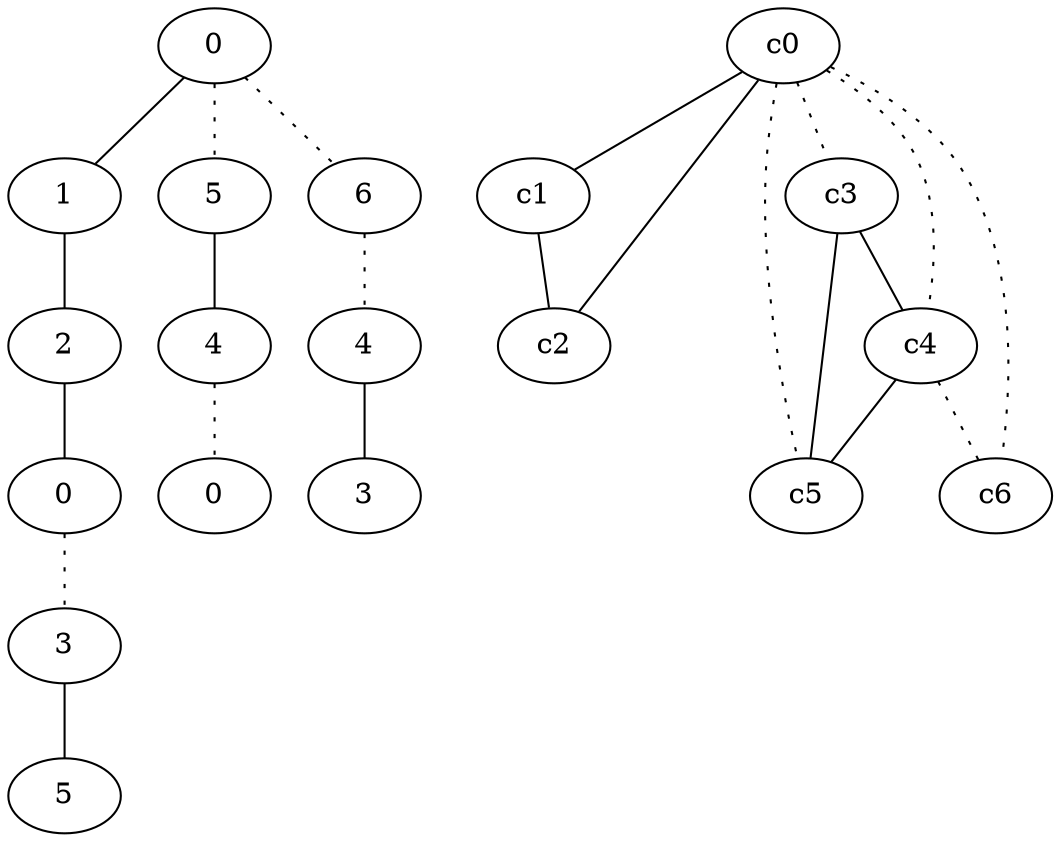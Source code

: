 graph {
a0[label=0];
a1[label=1];
a2[label=2];
a3[label=0];
a4[label=3];
a5[label=5];
a6[label=5];
a7[label=4];
a8[label=0];
a9[label=6];
a10[label=4];
a11[label=3];
a0 -- a1;
a0 -- a6 [style=dotted];
a0 -- a9 [style=dotted];
a1 -- a2;
a2 -- a3;
a3 -- a4 [style=dotted];
a4 -- a5;
a6 -- a7;
a7 -- a8 [style=dotted];
a9 -- a10 [style=dotted];
a10 -- a11;
c0 -- c1;
c0 -- c2;
c0 -- c3 [style=dotted];
c0 -- c4 [style=dotted];
c0 -- c5 [style=dotted];
c0 -- c6 [style=dotted];
c1 -- c2;
c3 -- c4;
c3 -- c5;
c4 -- c5;
c4 -- c6 [style=dotted];
}
